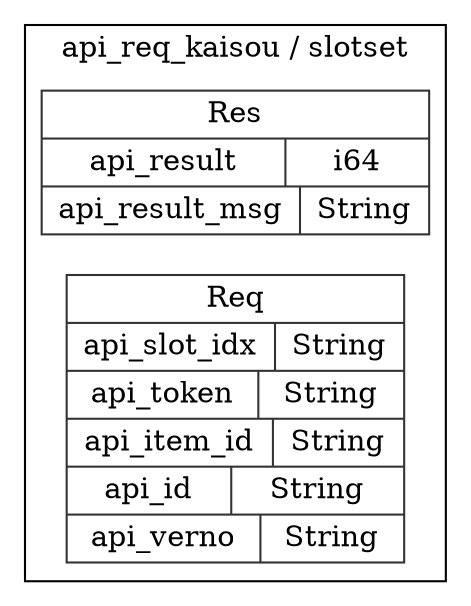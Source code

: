 digraph {
  rankdir=LR;
  subgraph cluster_0 {
    label="api_req_kaisou / slotset";
    node [style="filled", color=white, style="solid", color=gray20];
    api_req_kaisou__slotset__Res [label="<Res> Res  | { api_result | <api_result> i64 } | { api_result_msg | <api_result_msg> String }", shape=record];
    api_req_kaisou__slotset__Req [label="<Req> Req  | { api_slot_idx | <api_slot_idx> String } | { api_token | <api_token> String } | { api_item_id | <api_item_id> String } | { api_id | <api_id> String } | { api_verno | <api_verno> String }", shape=record];
  }
}
